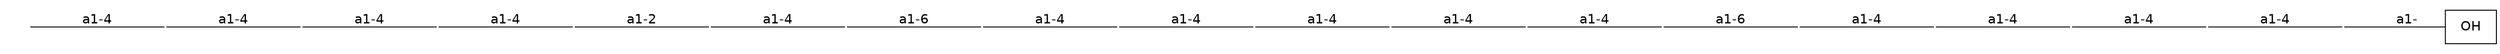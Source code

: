 graph G {graph [splines=false dpi=72 outputorder="edgesfirst"];
node [shape="none" fontname=DejaVuSans labelfontsize=12 label="none" size=50 fixedsize="true" scale="true"];
edge [labelfontsize=12 fontname=DejaVuSans labeldistance=1.2 labelangle=320.0];
rankdir=LR nodesep="0.05" ranksep="0.8";
0 [shape=box label="OH"]
1 [label="" height="0.7" image="includes/MolecularMetadata/Sugars/SNFG_Symbol_Images/DMan.svg"];
2 [label="" height="0.7" image="includes/MolecularMetadata/Sugars/SNFG_Symbol_Images/DGlc.svg"];
3 [label="" height="0.7" image="includes/MolecularMetadata/Sugars/SNFG_Symbol_Images/DGlc.svg"];
4 [label="" height="0.7" image="includes/MolecularMetadata/Sugars/SNFG_Symbol_Images/DGlc.svg"];
5 [label="" height="0.7" image="includes/MolecularMetadata/Sugars/SNFG_Symbol_Images/DGlc.svg"];
6 [label="" height="0.7" image="includes/MolecularMetadata/Sugars/SNFG_Symbol_Images/DGlc.svg"];
7 [label="" height="0.7" image="includes/MolecularMetadata/Sugars/SNFG_Symbol_Images/DMan.svg"];
8 [label="" height="0.7" image="includes/MolecularMetadata/Sugars/SNFG_Symbol_Images/DGlc.svg"];
9 [label="" height="0.7" image="includes/MolecularMetadata/Sugars/SNFG_Symbol_Images/DGlc.svg"];
10 [label="" height="0.7" image="includes/MolecularMetadata/Sugars/SNFG_Symbol_Images/DGlc.svg"];
11 [label="" height="0.7" image="includes/MolecularMetadata/Sugars/SNFG_Symbol_Images/DGlc.svg"];
12 [label="" height="0.7" image="includes/MolecularMetadata/Sugars/SNFG_Symbol_Images/DGlc.svg"];
13 [label="" height="0.7" image="includes/MolecularMetadata/Sugars/SNFG_Symbol_Images/DGlc.svg"];
14 [label="" height="0.7" image="includes/MolecularMetadata/Sugars/SNFG_Symbol_Images/DGlc.svg"];
15 [label="" height="0.7" image="includes/MolecularMetadata/Sugars/SNFG_Symbol_Images/DGlc.svg"];
16 [label="" height="0.7" image="includes/MolecularMetadata/Sugars/SNFG_Symbol_Images/DGlc.svg"];
17 [label="" height="0.7" image="includes/MolecularMetadata/Sugars/SNFG_Symbol_Images/DGlc.svg"];
18 [label="" height="0.7" image="includes/MolecularMetadata/Sugars/SNFG_Symbol_Images/DGlc.svg"];
1--0 [label="a1-" headclip=true tailclip=false];
2--1 [label="a1-4" headclip=false tailclip=false];
3--2 [label="a1-4" headclip=false tailclip=false];
4--3 [label="a1-4" headclip=false tailclip=false];
5--4 [label="a1-4" headclip=false tailclip=false];
6--5 [label="a1-6" headclip=false tailclip=false];
7--6 [label="a1-4" headclip=false tailclip=false];
8--7 [label="a1-4" headclip=false tailclip=false];
9--8 [label="a1-4" headclip=false tailclip=false];
10--9 [label="a1-4" headclip=false tailclip=false];
11--10 [label="a1-4" headclip=false tailclip=false];
12--11 [label="a1-6" headclip=false tailclip=false];
13--12 [label="a1-4" headclip=false tailclip=false];
14--13 [label="a1-2" headclip=false tailclip=false];
15--14 [label="a1-4" headclip=false tailclip=false];
16--15 [label="a1-4" headclip=false tailclip=false];
17--16 [label="a1-4" headclip=false tailclip=false];
18--17 [label="a1-4" headclip=false tailclip=false];
}
